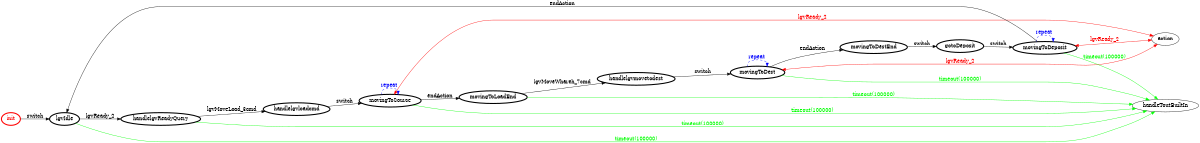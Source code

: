 /*
*
* A GraphViz DOT FSM description 
* Please use a GraphViz visualizer (like http://www.webgraphviz.com)
*  
*/

digraph finite_state_machine {
	rankdir=LR
	size="8,5"
	
	init [ color = red ][ fontcolor = red ][ penwidth = 3 ]
	handlelgvmovetodest [ color = black ][ fontcolor = black ][ penwidth = 3 ]
	movingToDest [ color = black ][ fontcolor = black ][ penwidth = 3 ]
	movingToSource [ color = black ][ fontcolor = black ][ penwidth = 3 ]
	movingToLoadEnd [ color = black ][ fontcolor = black ][ penwidth = 3 ]
	movingToDeposit [ color = black ][ fontcolor = black ][ penwidth = 3 ]
	handlelgvReadyQuery [ color = black ][ fontcolor = black ][ penwidth = 3 ]
	lgvIdle [ color = black ][ fontcolor = black ][ penwidth = 3 ]
	gotoDeposit [ color = black ][ fontcolor = black ][ penwidth = 3 ]
	movingToDestEnd [ color = black ][ fontcolor = black ][ penwidth = 3 ]
	handlelgvloadcmd [ color = black ][ fontcolor = black ][ penwidth = 3 ]
	
	movingToSource -> movingToLoadEnd [ label = "endAction" ][ color = black ][ fontcolor = black ]
	gotoDeposit -> movingToDeposit [ label = "switch" ][ color = black ][ fontcolor = black ]
	movingToDeposit -> movingToDeposit [ label = "repeat "][ style = dashed ][ color = blue ][ fontcolor = blue ]
	movingToDest -> movingToDest [ label = "repeat "][ style = dashed ][ color = blue ][ fontcolor = blue ]
	movingToSource -> action [ label = "lgvReady_2" ][ color = red ][ fontcolor = red ][ dir = both ]
	lgvIdle -> handleToutBuiltIn [ label = "timeout(100000)" ][ color = green ][ fontcolor = green ]
	handlelgvloadcmd -> movingToSource [ label = "switch" ][ color = black ][ fontcolor = black ]
	handlelgvmovetodest -> movingToDest [ label = "switch" ][ color = black ][ fontcolor = black ]
	init -> lgvIdle [ label = "switch" ][ color = black ][ fontcolor = black ]
	movingToDest -> action [ label = "lgvReady_2" ][ color = red ][ fontcolor = red ][ dir = both ]
	movingToDeposit -> lgvIdle [ label = "endAction" ][ color = black ][ fontcolor = black ]
	movingToLoadEnd -> handleToutBuiltIn [ label = "timeout(100000)" ][ color = green ][ fontcolor = green ]
	movingToDeposit -> handleToutBuiltIn [ label = "timeout(100000)" ][ color = green ][ fontcolor = green ]
	lgvIdle -> handlelgvReadyQuery [ label = "lgvReady_2" ][ color = black ][ fontcolor = black ]
	movingToLoadEnd -> handlelgvmovetodest [ label = "lgvMoveWhareh_7cmd" ][ color = black ][ fontcolor = black ]
	movingToDest -> handleToutBuiltIn [ label = "timeout(100000)" ][ color = green ][ fontcolor = green ]
	movingToDest -> movingToDestEnd [ label = "endAction" ][ color = black ][ fontcolor = black ]
	handlelgvReadyQuery -> handlelgvloadcmd [ label = "lgvMoveLoad_3cmd" ][ color = black ][ fontcolor = black ]
	movingToDestEnd -> gotoDeposit [ label = "switch" ][ color = black ][ fontcolor = black ]
	movingToSource -> movingToSource [ label = "repeat "][ style = dashed ][ color = blue ][ fontcolor = blue ]
	handlelgvReadyQuery -> handleToutBuiltIn [ label = "timeout(100000)" ][ color = green ][ fontcolor = green ]
	movingToSource -> handleToutBuiltIn [ label = "timeout(100000)" ][ color = green ][ fontcolor = green ]
	movingToDeposit -> action [ label = "lgvReady_2" ][ color = red ][ fontcolor = red ][ dir = both ]
}
